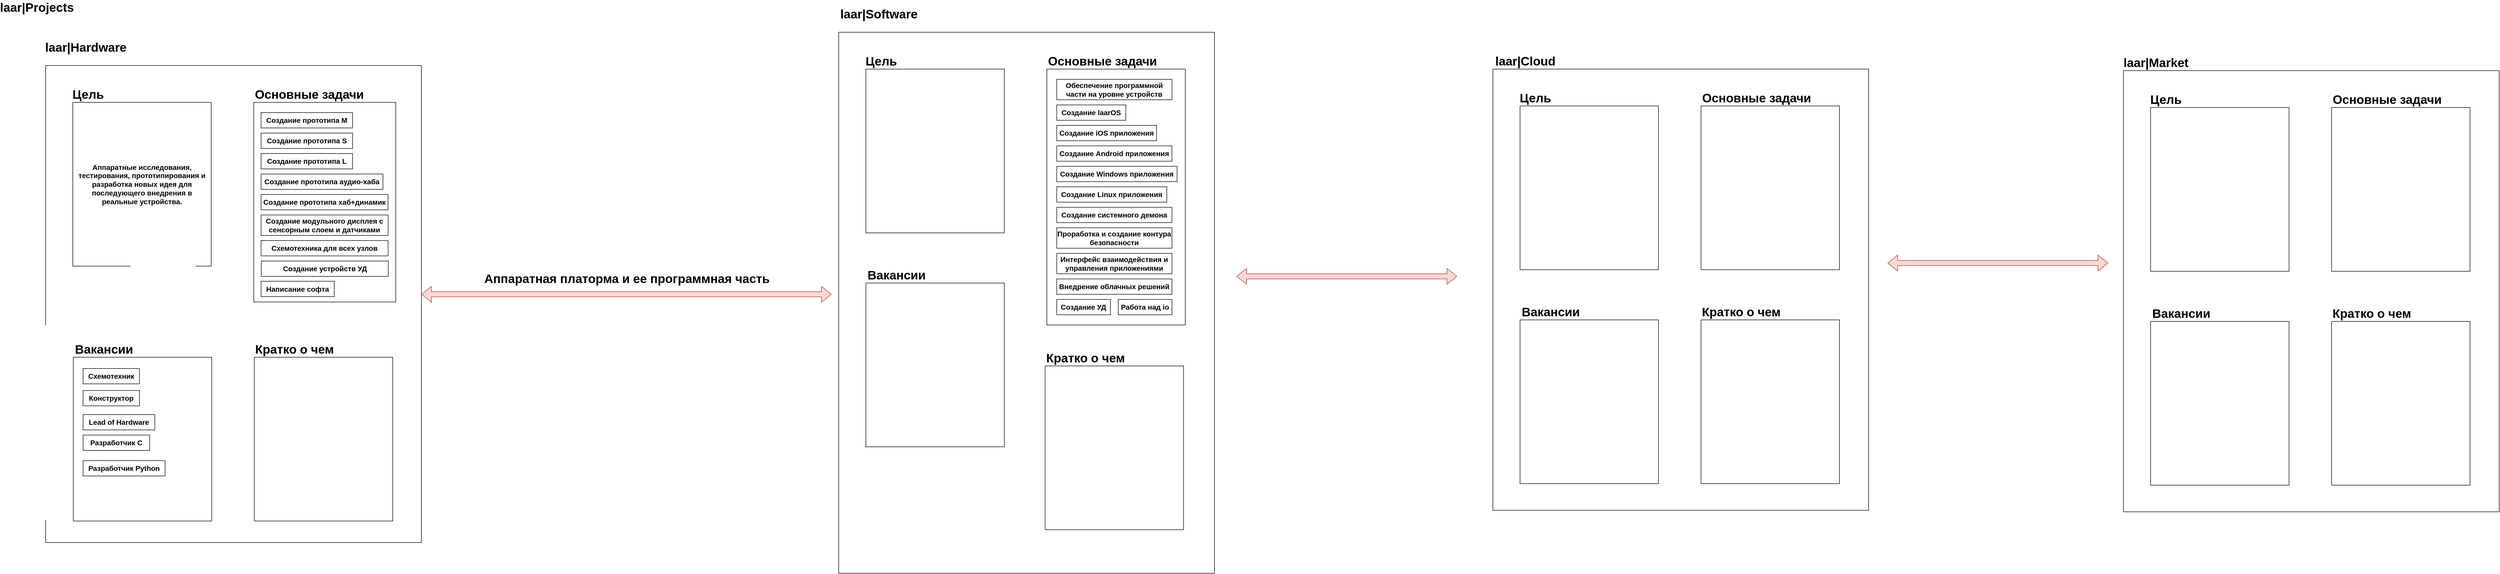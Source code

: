 <mxfile version="22.1.4" type="github">
  <diagram name="Страница — 1" id="ZqEQ2uIjSCoxPEkew0uO">
    <mxGraphModel dx="6810" dy="4015" grid="1" gridSize="10" guides="1" tooltips="1" connect="1" arrows="1" fold="1" page="1" pageScale="1" pageWidth="827" pageHeight="1169" math="0" shadow="0">
      <root>
        <mxCell id="0" />
        <mxCell id="1" parent="0" />
        <mxCell id="WnLP0OA23K2Bo2pzQ6Bt-3" value="" style="rounded=0;whiteSpace=wrap;html=1;fillColor=none;" vertex="1" parent="1">
          <mxGeometry x="107" y="148" width="733" height="932" as="geometry" />
        </mxCell>
        <mxCell id="T9pTu-QHJXgR7XEYWg38-1" value="&lt;font style=&quot;font-size: 24px;&quot;&gt;&lt;b&gt;laar|Projects&lt;/b&gt;&lt;/font&gt;" style="text;html=1;strokeColor=none;fillColor=none;align=center;verticalAlign=middle;whiteSpace=wrap;rounded=0;" parent="1" vertex="1">
          <mxGeometry x="20" y="20" width="140" height="30" as="geometry" />
        </mxCell>
        <mxCell id="WnLP0OA23K2Bo2pzQ6Bt-5" value="&lt;font style=&quot;font-size: 24px;&quot;&gt;&lt;b&gt;laar|Hardware&lt;/b&gt;&lt;/font&gt;" style="text;html=1;strokeColor=none;fillColor=none;align=center;verticalAlign=middle;whiteSpace=wrap;rounded=0;" vertex="1" parent="1">
          <mxGeometry x="107" y="98" width="157" height="30" as="geometry" />
        </mxCell>
        <mxCell id="WnLP0OA23K2Bo2pzQ6Bt-11" value="" style="rounded=0;whiteSpace=wrap;html=1;fillColor=none;" vertex="1" parent="1">
          <mxGeometry x="513" y="220" width="277" height="390" as="geometry" />
        </mxCell>
        <mxCell id="WnLP0OA23K2Bo2pzQ6Bt-12" value="&lt;span style=&quot;font-size: 24px;&quot;&gt;&lt;b&gt;Вакансии&lt;/b&gt;&lt;/span&gt;" style="text;html=1;strokeColor=none;fillColor=none;align=center;verticalAlign=middle;whiteSpace=wrap;rounded=0;" vertex="1" parent="1">
          <mxGeometry x="161" y="688" width="120" height="30" as="geometry" />
        </mxCell>
        <mxCell id="WnLP0OA23K2Bo2pzQ6Bt-13" value="&lt;span style=&quot;font-size: 14px;&quot;&gt;&lt;b&gt;Аппаратные исследования, тестирования, прототипирования и разработка новых идея для последующего внедрения в реальные устройства.&lt;/b&gt;&lt;/span&gt;" style="rounded=0;whiteSpace=wrap;html=1;fillColor=none;" vertex="1" parent="1">
          <mxGeometry x="160" y="220" width="270" height="320" as="geometry" />
        </mxCell>
        <mxCell id="WnLP0OA23K2Bo2pzQ6Bt-14" value="&lt;span style=&quot;font-size: 24px;&quot;&gt;&lt;b&gt;Цель&lt;/b&gt;&lt;/span&gt;" style="text;html=1;strokeColor=none;fillColor=none;align=center;verticalAlign=middle;whiteSpace=wrap;rounded=0;" vertex="1" parent="1">
          <mxGeometry x="160" y="190" width="60" height="30" as="geometry" />
        </mxCell>
        <mxCell id="WnLP0OA23K2Bo2pzQ6Bt-15" value="" style="rounded=0;whiteSpace=wrap;html=1;fillColor=none;" vertex="1" parent="1">
          <mxGeometry x="161" y="718" width="270" height="320" as="geometry" />
        </mxCell>
        <mxCell id="WnLP0OA23K2Bo2pzQ6Bt-16" value="&lt;span style=&quot;font-size: 24px;&quot;&gt;&lt;b&gt;Основные задачи&lt;/b&gt;&lt;/span&gt;" style="text;html=1;strokeColor=none;fillColor=none;align=center;verticalAlign=middle;whiteSpace=wrap;rounded=0;" vertex="1" parent="1">
          <mxGeometry x="513" y="190" width="217" height="30" as="geometry" />
        </mxCell>
        <mxCell id="WnLP0OA23K2Bo2pzQ6Bt-17" value="" style="rounded=0;whiteSpace=wrap;html=1;fillColor=none;" vertex="1" parent="1">
          <mxGeometry x="514" y="718" width="270" height="320" as="geometry" />
        </mxCell>
        <mxCell id="WnLP0OA23K2Bo2pzQ6Bt-18" value="&lt;span style=&quot;font-size: 24px;&quot;&gt;&lt;b&gt;Кратко о чем&lt;/b&gt;&lt;/span&gt;" style="text;html=1;strokeColor=none;fillColor=none;align=center;verticalAlign=middle;whiteSpace=wrap;rounded=0;" vertex="1" parent="1">
          <mxGeometry x="514" y="688" width="157" height="30" as="geometry" />
        </mxCell>
        <mxCell id="WnLP0OA23K2Bo2pzQ6Bt-19" value="" style="rounded=0;whiteSpace=wrap;html=1;fillColor=none;" vertex="1" parent="1">
          <mxGeometry x="4160" y="158" width="733" height="862" as="geometry" />
        </mxCell>
        <mxCell id="WnLP0OA23K2Bo2pzQ6Bt-20" value="&lt;font style=&quot;font-size: 24px;&quot;&gt;&lt;b&gt;laar|Market&lt;/b&gt;&lt;/font&gt;" style="text;html=1;strokeColor=none;fillColor=none;align=center;verticalAlign=middle;whiteSpace=wrap;rounded=0;" vertex="1" parent="1">
          <mxGeometry x="4160" y="128" width="127" height="30" as="geometry" />
        </mxCell>
        <mxCell id="WnLP0OA23K2Bo2pzQ6Bt-21" value="" style="rounded=0;whiteSpace=wrap;html=1;fillColor=none;" vertex="1" parent="1">
          <mxGeometry x="4566" y="230" width="270" height="320" as="geometry" />
        </mxCell>
        <mxCell id="WnLP0OA23K2Bo2pzQ6Bt-22" value="&lt;span style=&quot;font-size: 24px;&quot;&gt;&lt;b&gt;Вакансии&lt;/b&gt;&lt;/span&gt;" style="text;html=1;strokeColor=none;fillColor=none;align=center;verticalAlign=middle;whiteSpace=wrap;rounded=0;" vertex="1" parent="1">
          <mxGeometry x="4213" y="618" width="120" height="30" as="geometry" />
        </mxCell>
        <mxCell id="WnLP0OA23K2Bo2pzQ6Bt-23" value="" style="rounded=0;whiteSpace=wrap;html=1;fillColor=none;" vertex="1" parent="1">
          <mxGeometry x="4213" y="230" width="270" height="320" as="geometry" />
        </mxCell>
        <mxCell id="WnLP0OA23K2Bo2pzQ6Bt-24" value="&lt;span style=&quot;font-size: 24px;&quot;&gt;&lt;b&gt;Цель&lt;/b&gt;&lt;/span&gt;" style="text;html=1;strokeColor=none;fillColor=none;align=center;verticalAlign=middle;whiteSpace=wrap;rounded=0;" vertex="1" parent="1">
          <mxGeometry x="4213" y="200" width="60" height="30" as="geometry" />
        </mxCell>
        <mxCell id="WnLP0OA23K2Bo2pzQ6Bt-25" value="" style="rounded=0;whiteSpace=wrap;html=1;fillColor=none;" vertex="1" parent="1">
          <mxGeometry x="4213" y="648" width="270" height="320" as="geometry" />
        </mxCell>
        <mxCell id="WnLP0OA23K2Bo2pzQ6Bt-26" value="&lt;span style=&quot;font-size: 24px;&quot;&gt;&lt;b&gt;Основные задачи&lt;/b&gt;&lt;/span&gt;" style="text;html=1;strokeColor=none;fillColor=none;align=center;verticalAlign=middle;whiteSpace=wrap;rounded=0;" vertex="1" parent="1">
          <mxGeometry x="4566" y="200" width="217" height="30" as="geometry" />
        </mxCell>
        <mxCell id="WnLP0OA23K2Bo2pzQ6Bt-27" value="" style="rounded=0;whiteSpace=wrap;html=1;fillColor=none;" vertex="1" parent="1">
          <mxGeometry x="4566" y="648" width="270" height="320" as="geometry" />
        </mxCell>
        <mxCell id="WnLP0OA23K2Bo2pzQ6Bt-28" value="&lt;span style=&quot;font-size: 24px;&quot;&gt;&lt;b&gt;Кратко о чем&lt;/b&gt;&lt;/span&gt;" style="text;html=1;strokeColor=none;fillColor=none;align=center;verticalAlign=middle;whiteSpace=wrap;rounded=0;" vertex="1" parent="1">
          <mxGeometry x="4566" y="618" width="157" height="30" as="geometry" />
        </mxCell>
        <mxCell id="WnLP0OA23K2Bo2pzQ6Bt-29" value="" style="rounded=0;whiteSpace=wrap;html=1;fillColor=none;" vertex="1" parent="1">
          <mxGeometry x="1654" y="83" width="733" height="1057" as="geometry" />
        </mxCell>
        <mxCell id="WnLP0OA23K2Bo2pzQ6Bt-30" value="&lt;font style=&quot;font-size: 24px;&quot;&gt;&lt;b&gt;laar|Software&lt;/b&gt;&lt;/font&gt;" style="text;html=1;strokeColor=none;fillColor=none;align=center;verticalAlign=middle;whiteSpace=wrap;rounded=0;" vertex="1" parent="1">
          <mxGeometry x="1654" y="33" width="157" height="30" as="geometry" />
        </mxCell>
        <mxCell id="WnLP0OA23K2Bo2pzQ6Bt-31" value="" style="rounded=0;whiteSpace=wrap;html=1;fillColor=none;" vertex="1" parent="1">
          <mxGeometry x="2060" y="155" width="270" height="500" as="geometry" />
        </mxCell>
        <mxCell id="WnLP0OA23K2Bo2pzQ6Bt-32" value="&lt;span style=&quot;font-size: 24px;&quot;&gt;&lt;b&gt;Вакансии&lt;/b&gt;&lt;/span&gt;" style="text;html=1;strokeColor=none;fillColor=none;align=center;verticalAlign=middle;whiteSpace=wrap;rounded=0;" vertex="1" parent="1">
          <mxGeometry x="1707" y="543" width="120" height="30" as="geometry" />
        </mxCell>
        <mxCell id="WnLP0OA23K2Bo2pzQ6Bt-33" value="" style="rounded=0;whiteSpace=wrap;html=1;fillColor=none;" vertex="1" parent="1">
          <mxGeometry x="1707" y="155" width="270" height="320" as="geometry" />
        </mxCell>
        <mxCell id="WnLP0OA23K2Bo2pzQ6Bt-34" value="&lt;span style=&quot;font-size: 24px;&quot;&gt;&lt;b&gt;Цель&lt;/b&gt;&lt;/span&gt;" style="text;html=1;strokeColor=none;fillColor=none;align=center;verticalAlign=middle;whiteSpace=wrap;rounded=0;" vertex="1" parent="1">
          <mxGeometry x="1707" y="125" width="60" height="30" as="geometry" />
        </mxCell>
        <mxCell id="WnLP0OA23K2Bo2pzQ6Bt-35" value="" style="rounded=0;whiteSpace=wrap;html=1;fillColor=none;" vertex="1" parent="1">
          <mxGeometry x="1707" y="573" width="270" height="320" as="geometry" />
        </mxCell>
        <mxCell id="WnLP0OA23K2Bo2pzQ6Bt-36" value="&lt;span style=&quot;font-size: 24px;&quot;&gt;&lt;b&gt;Основные задачи&lt;/b&gt;&lt;/span&gt;" style="text;html=1;strokeColor=none;fillColor=none;align=center;verticalAlign=middle;whiteSpace=wrap;rounded=0;" vertex="1" parent="1">
          <mxGeometry x="2060" y="125" width="217" height="30" as="geometry" />
        </mxCell>
        <mxCell id="WnLP0OA23K2Bo2pzQ6Bt-37" value="" style="rounded=0;whiteSpace=wrap;html=1;fillColor=none;" vertex="1" parent="1">
          <mxGeometry x="2056.63" y="735" width="270" height="320" as="geometry" />
        </mxCell>
        <mxCell id="WnLP0OA23K2Bo2pzQ6Bt-38" value="&lt;span style=&quot;font-size: 24px;&quot;&gt;&lt;b&gt;Кратко о чем&lt;/b&gt;&lt;/span&gt;" style="text;html=1;strokeColor=none;fillColor=none;align=center;verticalAlign=middle;whiteSpace=wrap;rounded=0;" vertex="1" parent="1">
          <mxGeometry x="2056.63" y="705" width="157" height="30" as="geometry" />
        </mxCell>
        <mxCell id="WnLP0OA23K2Bo2pzQ6Bt-39" value="" style="rounded=0;whiteSpace=wrap;html=1;fillColor=none;" vertex="1" parent="1">
          <mxGeometry x="2930" y="155" width="733" height="862" as="geometry" />
        </mxCell>
        <mxCell id="WnLP0OA23K2Bo2pzQ6Bt-40" value="&lt;font style=&quot;font-size: 24px;&quot;&gt;&lt;b&gt;laar|Cloud&lt;/b&gt;&lt;/font&gt;" style="text;html=1;strokeColor=none;fillColor=none;align=center;verticalAlign=middle;whiteSpace=wrap;rounded=0;" vertex="1" parent="1">
          <mxGeometry x="2930" y="125" width="127" height="30" as="geometry" />
        </mxCell>
        <mxCell id="WnLP0OA23K2Bo2pzQ6Bt-41" value="" style="rounded=0;whiteSpace=wrap;html=1;fillColor=none;" vertex="1" parent="1">
          <mxGeometry x="3336" y="227" width="270" height="320" as="geometry" />
        </mxCell>
        <mxCell id="WnLP0OA23K2Bo2pzQ6Bt-42" value="&lt;span style=&quot;font-size: 24px;&quot;&gt;&lt;b&gt;Вакансии&lt;/b&gt;&lt;/span&gt;" style="text;html=1;strokeColor=none;fillColor=none;align=center;verticalAlign=middle;whiteSpace=wrap;rounded=0;" vertex="1" parent="1">
          <mxGeometry x="2983" y="615" width="120" height="30" as="geometry" />
        </mxCell>
        <mxCell id="WnLP0OA23K2Bo2pzQ6Bt-43" value="" style="rounded=0;whiteSpace=wrap;html=1;fillColor=none;" vertex="1" parent="1">
          <mxGeometry x="2983" y="227" width="270" height="320" as="geometry" />
        </mxCell>
        <mxCell id="WnLP0OA23K2Bo2pzQ6Bt-44" value="&lt;span style=&quot;font-size: 24px;&quot;&gt;&lt;b&gt;Цель&lt;/b&gt;&lt;/span&gt;" style="text;html=1;strokeColor=none;fillColor=none;align=center;verticalAlign=middle;whiteSpace=wrap;rounded=0;" vertex="1" parent="1">
          <mxGeometry x="2983" y="197" width="60" height="30" as="geometry" />
        </mxCell>
        <mxCell id="WnLP0OA23K2Bo2pzQ6Bt-45" value="" style="rounded=0;whiteSpace=wrap;html=1;fillColor=none;" vertex="1" parent="1">
          <mxGeometry x="2983" y="645" width="270" height="320" as="geometry" />
        </mxCell>
        <mxCell id="WnLP0OA23K2Bo2pzQ6Bt-46" value="&lt;span style=&quot;font-size: 24px;&quot;&gt;&lt;b&gt;Основные задачи&lt;/b&gt;&lt;/span&gt;" style="text;html=1;strokeColor=none;fillColor=none;align=center;verticalAlign=middle;whiteSpace=wrap;rounded=0;" vertex="1" parent="1">
          <mxGeometry x="3336" y="197" width="217" height="30" as="geometry" />
        </mxCell>
        <mxCell id="WnLP0OA23K2Bo2pzQ6Bt-47" value="" style="rounded=0;whiteSpace=wrap;html=1;fillColor=none;" vertex="1" parent="1">
          <mxGeometry x="3336" y="645" width="270" height="320" as="geometry" />
        </mxCell>
        <mxCell id="WnLP0OA23K2Bo2pzQ6Bt-48" value="&lt;span style=&quot;font-size: 24px;&quot;&gt;&lt;b&gt;Кратко о чем&lt;/b&gt;&lt;/span&gt;" style="text;html=1;strokeColor=none;fillColor=none;align=center;verticalAlign=middle;whiteSpace=wrap;rounded=0;" vertex="1" parent="1">
          <mxGeometry x="3336" y="615" width="157" height="30" as="geometry" />
        </mxCell>
        <mxCell id="WnLP0OA23K2Bo2pzQ6Bt-50" value="&lt;b&gt;&lt;font style=&quot;font-size: 14px;&quot;&gt;Создание прототипа M&lt;/font&gt;&lt;/b&gt;" style="rounded=0;whiteSpace=wrap;html=1;" vertex="1" parent="1">
          <mxGeometry x="527.25" y="240" width="178.5" height="30" as="geometry" />
        </mxCell>
        <mxCell id="WnLP0OA23K2Bo2pzQ6Bt-51" value="&lt;b&gt;&lt;font style=&quot;font-size: 14px;&quot;&gt;Создание прототипа S&lt;/font&gt;&lt;/b&gt;" style="rounded=0;whiteSpace=wrap;html=1;" vertex="1" parent="1">
          <mxGeometry x="527.25" y="280" width="178.5" height="30" as="geometry" />
        </mxCell>
        <mxCell id="WnLP0OA23K2Bo2pzQ6Bt-52" value="&lt;b&gt;&lt;font style=&quot;font-size: 14px;&quot;&gt;Создание прототипа L&lt;/font&gt;&lt;/b&gt;" style="rounded=0;whiteSpace=wrap;html=1;" vertex="1" parent="1">
          <mxGeometry x="527.25" y="320" width="178.5" height="30" as="geometry" />
        </mxCell>
        <mxCell id="WnLP0OA23K2Bo2pzQ6Bt-53" value="&lt;b&gt;&lt;font style=&quot;font-size: 14px;&quot;&gt;Создание прототипа аудио-хаба&lt;/font&gt;&lt;/b&gt;" style="rounded=0;whiteSpace=wrap;html=1;" vertex="1" parent="1">
          <mxGeometry x="527.25" y="360" width="237.75" height="30" as="geometry" />
        </mxCell>
        <mxCell id="WnLP0OA23K2Bo2pzQ6Bt-54" value="&lt;b&gt;&lt;font style=&quot;font-size: 14px;&quot;&gt;Создание прототипа хаб+динамик&lt;/font&gt;&lt;/b&gt;" style="rounded=0;whiteSpace=wrap;html=1;" vertex="1" parent="1">
          <mxGeometry x="527.25" y="400" width="247.75" height="30" as="geometry" />
        </mxCell>
        <mxCell id="WnLP0OA23K2Bo2pzQ6Bt-55" value="&lt;b&gt;&lt;font style=&quot;font-size: 14px;&quot;&gt;Создание модульного дисплея с сенсорным слоем и датчиками&lt;/font&gt;&lt;/b&gt;" style="rounded=0;whiteSpace=wrap;html=1;" vertex="1" parent="1">
          <mxGeometry x="527.25" y="440" width="247.75" height="40" as="geometry" />
        </mxCell>
        <mxCell id="WnLP0OA23K2Bo2pzQ6Bt-56" value="&lt;span style=&quot;font-size: 14px;&quot;&gt;&lt;b&gt;Схемотехника для всех узлов&lt;/b&gt;&lt;/span&gt;" style="rounded=0;whiteSpace=wrap;html=1;" vertex="1" parent="1">
          <mxGeometry x="527.25" y="490" width="247.75" height="30" as="geometry" />
        </mxCell>
        <mxCell id="WnLP0OA23K2Bo2pzQ6Bt-57" value="&lt;span style=&quot;font-size: 14px;&quot;&gt;&lt;b&gt;Создание устройств УД&lt;/b&gt;&lt;/span&gt;" style="rounded=0;whiteSpace=wrap;html=1;" vertex="1" parent="1">
          <mxGeometry x="527.63" y="530" width="247.75" height="30" as="geometry" />
        </mxCell>
        <mxCell id="WnLP0OA23K2Bo2pzQ6Bt-58" value="&lt;span style=&quot;font-size: 14px;&quot;&gt;&lt;b&gt;Написание софта&lt;/b&gt;&lt;/span&gt;" style="rounded=0;whiteSpace=wrap;html=1;" vertex="1" parent="1">
          <mxGeometry x="527.25" y="569.5" width="142.75" height="30" as="geometry" />
        </mxCell>
        <mxCell id="WnLP0OA23K2Bo2pzQ6Bt-59" value="&lt;span style=&quot;font-size: 14px;&quot;&gt;&lt;b&gt;Схемотехник&lt;/b&gt;&lt;/span&gt;" style="rounded=0;whiteSpace=wrap;html=1;" vertex="1" parent="1">
          <mxGeometry x="180" y="740" width="110" height="30" as="geometry" />
        </mxCell>
        <mxCell id="WnLP0OA23K2Bo2pzQ6Bt-60" value="&lt;span style=&quot;font-size: 14px;&quot;&gt;&lt;b&gt;Конструктор&lt;/b&gt;&lt;/span&gt;" style="rounded=0;whiteSpace=wrap;html=1;" vertex="1" parent="1">
          <mxGeometry x="180" y="783" width="110" height="30" as="geometry" />
        </mxCell>
        <mxCell id="WnLP0OA23K2Bo2pzQ6Bt-61" value="&lt;span style=&quot;font-size: 14px;&quot;&gt;&lt;b&gt;Lead of Hardware&lt;/b&gt;&lt;/span&gt;" style="rounded=0;whiteSpace=wrap;html=1;" vertex="1" parent="1">
          <mxGeometry x="180" y="830" width="140" height="30" as="geometry" />
        </mxCell>
        <mxCell id="WnLP0OA23K2Bo2pzQ6Bt-62" value="&lt;span style=&quot;font-size: 14px;&quot;&gt;&lt;b&gt;Разработчик С&lt;/b&gt;&lt;/span&gt;" style="rounded=0;whiteSpace=wrap;html=1;" vertex="1" parent="1">
          <mxGeometry x="180" y="870" width="130" height="30" as="geometry" />
        </mxCell>
        <mxCell id="WnLP0OA23K2Bo2pzQ6Bt-63" value="&lt;span style=&quot;font-size: 14px;&quot;&gt;&lt;b&gt;Разработчик Python&lt;/b&gt;&lt;/span&gt;" style="rounded=0;whiteSpace=wrap;html=1;" vertex="1" parent="1">
          <mxGeometry x="180" y="920" width="160" height="30" as="geometry" />
        </mxCell>
        <mxCell id="WnLP0OA23K2Bo2pzQ6Bt-64" value="&lt;span style=&quot;font-size: 14px;&quot;&gt;&lt;b&gt;Обеспечение программной части на уровне устройств&lt;/b&gt;&lt;/span&gt;" style="rounded=0;whiteSpace=wrap;html=1;" vertex="1" parent="1">
          <mxGeometry x="2079.25" y="175" width="224.75" height="40" as="geometry" />
        </mxCell>
        <mxCell id="WnLP0OA23K2Bo2pzQ6Bt-65" value="&lt;span style=&quot;font-size: 14px;&quot;&gt;&lt;b&gt;Создание laarOS&lt;/b&gt;&lt;/span&gt;" style="rounded=0;whiteSpace=wrap;html=1;" vertex="1" parent="1">
          <mxGeometry x="2079.25" y="225" width="134.75" height="30" as="geometry" />
        </mxCell>
        <mxCell id="WnLP0OA23K2Bo2pzQ6Bt-66" value="&lt;span style=&quot;font-size: 14px;&quot;&gt;&lt;b&gt;Создание iOS приложения&lt;/b&gt;&lt;/span&gt;" style="rounded=0;whiteSpace=wrap;html=1;" vertex="1" parent="1">
          <mxGeometry x="2079.25" y="265" width="194.75" height="30" as="geometry" />
        </mxCell>
        <mxCell id="WnLP0OA23K2Bo2pzQ6Bt-67" value="&lt;span style=&quot;font-size: 14px;&quot;&gt;&lt;b&gt;Создание Android приложения&lt;/b&gt;&lt;/span&gt;" style="rounded=0;whiteSpace=wrap;html=1;" vertex="1" parent="1">
          <mxGeometry x="2079.25" y="305" width="224.75" height="30" as="geometry" />
        </mxCell>
        <mxCell id="WnLP0OA23K2Bo2pzQ6Bt-68" value="&lt;span style=&quot;font-size: 14px;&quot;&gt;&lt;b&gt;Создание Windows приложения&lt;/b&gt;&lt;/span&gt;" style="rounded=0;whiteSpace=wrap;html=1;" vertex="1" parent="1">
          <mxGeometry x="2079.25" y="345" width="234.75" height="30" as="geometry" />
        </mxCell>
        <mxCell id="WnLP0OA23K2Bo2pzQ6Bt-69" value="&lt;span style=&quot;font-size: 14px;&quot;&gt;&lt;b&gt;Создание Linux приложения&lt;/b&gt;&lt;/span&gt;" style="rounded=0;whiteSpace=wrap;html=1;" vertex="1" parent="1">
          <mxGeometry x="2079.25" y="385" width="214.75" height="30" as="geometry" />
        </mxCell>
        <mxCell id="WnLP0OA23K2Bo2pzQ6Bt-70" value="&lt;span style=&quot;font-size: 14px;&quot;&gt;&lt;b&gt;Создание системного демона&lt;/b&gt;&lt;/span&gt;" style="rounded=0;whiteSpace=wrap;html=1;" vertex="1" parent="1">
          <mxGeometry x="2079.25" y="425" width="224.75" height="30" as="geometry" />
        </mxCell>
        <mxCell id="WnLP0OA23K2Bo2pzQ6Bt-71" value="&lt;span style=&quot;font-size: 14px;&quot;&gt;&lt;b&gt;Проработка и создание контура безопасности&lt;/b&gt;&lt;/span&gt;" style="rounded=0;whiteSpace=wrap;html=1;" vertex="1" parent="1">
          <mxGeometry x="2079.25" y="465" width="224.75" height="40" as="geometry" />
        </mxCell>
        <mxCell id="WnLP0OA23K2Bo2pzQ6Bt-72" value="&lt;span style=&quot;font-size: 14px;&quot;&gt;&lt;b&gt;Интерфейс взаимодействия и управления приложениями&lt;/b&gt;&lt;/span&gt;" style="rounded=0;whiteSpace=wrap;html=1;" vertex="1" parent="1">
          <mxGeometry x="2079.25" y="515" width="224.75" height="40" as="geometry" />
        </mxCell>
        <mxCell id="WnLP0OA23K2Bo2pzQ6Bt-73" value="&lt;span style=&quot;font-size: 14px;&quot;&gt;&lt;b&gt;Внедрение облачных решений&lt;/b&gt;&lt;/span&gt;" style="rounded=0;whiteSpace=wrap;html=1;" vertex="1" parent="1">
          <mxGeometry x="2079.25" y="565" width="224.75" height="30" as="geometry" />
        </mxCell>
        <mxCell id="WnLP0OA23K2Bo2pzQ6Bt-74" value="&lt;span style=&quot;font-size: 14px;&quot;&gt;&lt;b&gt;Создание УД&lt;/b&gt;&lt;/span&gt;" style="rounded=0;whiteSpace=wrap;html=1;" vertex="1" parent="1">
          <mxGeometry x="2079.25" y="605" width="104.75" height="30" as="geometry" />
        </mxCell>
        <mxCell id="WnLP0OA23K2Bo2pzQ6Bt-75" value="&lt;span style=&quot;font-size: 14px;&quot;&gt;&lt;b&gt;Работа над io&lt;/b&gt;&lt;/span&gt;" style="rounded=0;whiteSpace=wrap;html=1;" vertex="1" parent="1">
          <mxGeometry x="2199.25" y="605" width="104.75" height="30" as="geometry" />
        </mxCell>
        <mxCell id="WnLP0OA23K2Bo2pzQ6Bt-76" value="" style="shape=flexArrow;endArrow=classic;startArrow=classic;html=1;rounded=0;fillColor=#fad9d5;strokeColor=#ae4132;" edge="1" parent="1">
          <mxGeometry width="100" height="100" relative="1" as="geometry">
            <mxPoint x="840" y="595" as="sourcePoint" />
            <mxPoint x="1640" y="595" as="targetPoint" />
          </mxGeometry>
        </mxCell>
        <mxCell id="WnLP0OA23K2Bo2pzQ6Bt-77" value="&lt;span style=&quot;font-size: 24px;&quot;&gt;&lt;b&gt;Аппаратная платорма и ее программная часть&lt;/b&gt;&lt;/span&gt;" style="text;html=1;strokeColor=none;fillColor=none;align=center;verticalAlign=middle;whiteSpace=wrap;rounded=0;" vertex="1" parent="1">
          <mxGeometry x="926" y="550" width="630" height="30" as="geometry" />
        </mxCell>
        <mxCell id="WnLP0OA23K2Bo2pzQ6Bt-79" value="" style="shape=flexArrow;endArrow=classic;startArrow=classic;html=1;rounded=0;fillColor=#fad9d5;strokeColor=#ae4132;" edge="1" parent="1">
          <mxGeometry width="100" height="100" relative="1" as="geometry">
            <mxPoint x="2430" y="560" as="sourcePoint" />
            <mxPoint x="2860" y="560" as="targetPoint" />
          </mxGeometry>
        </mxCell>
        <mxCell id="WnLP0OA23K2Bo2pzQ6Bt-81" value="" style="shape=flexArrow;endArrow=classic;startArrow=classic;html=1;rounded=0;fillColor=#fad9d5;strokeColor=#ae4132;" edge="1" parent="1">
          <mxGeometry width="100" height="100" relative="1" as="geometry">
            <mxPoint x="3700" y="533.89" as="sourcePoint" />
            <mxPoint x="4130" y="533.89" as="targetPoint" />
          </mxGeometry>
        </mxCell>
      </root>
    </mxGraphModel>
  </diagram>
</mxfile>
